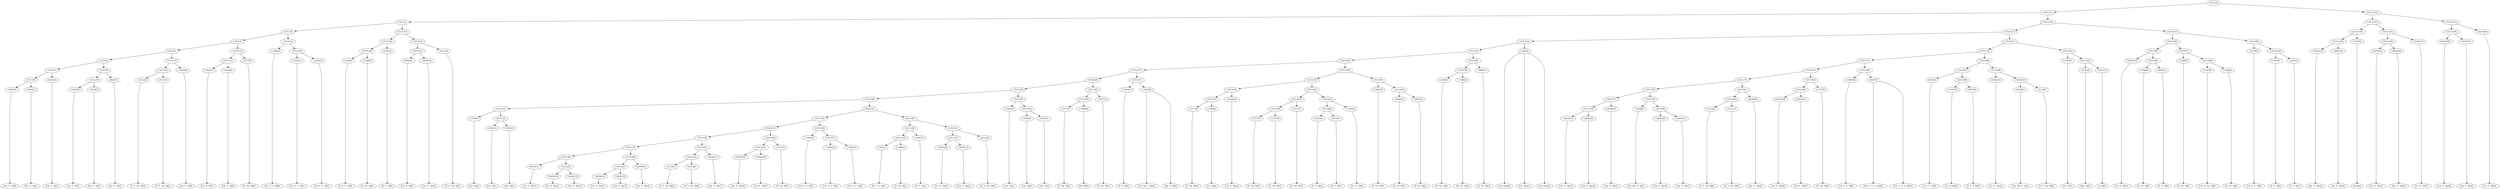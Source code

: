digraph sample{
"L4454(0)"->"[Cis  E  A](0)"
"L4454(1)"->"[Cis  E  A](1)"
"L5511(8)"->"L4454(0)"
"L5511(8)"->"L4454(1)"
"L4454(2)"->"[Cis  E  A](2)"
"L5511(7)"->"L5511(8)"
"L5511(7)"->"L4454(2)"
"L4454(3)"->"[Cis  E  A](3)"
"L4454(4)"->"[Cis  E  A](4)"
"L5511(10)"->"L4454(3)"
"L5511(10)"->"L4454(4)"
"L4454(5)"->"[Cis  E  A](5)"
"L5511(9)"->"L5511(10)"
"L5511(9)"->"L4454(5)"
"L5511(6)"->"L5511(7)"
"L5511(6)"->"L5511(9)"
"L4112(0)"->"[D  E  Gis  B](0)"
"L4112(1)"->"[D  E  Gis  B](1)"
"L5511(12)"->"L4112(0)"
"L5511(12)"->"L4112(1)"
"L4454(6)"->"[Cis  E  A](6)"
"L5511(11)"->"L5511(12)"
"L5511(11)"->"L4454(6)"
"L5511(5)"->"L5511(6)"
"L5511(5)"->"L5511(11)"
"L4454(7)"->"[Cis  E  A](7)"
"L4454(8)"->"[Cis  E  A](8)"
"L5511(14)"->"L4454(7)"
"L5511(14)"->"L4454(8)"
"L3377(0)"->"[E  Gis  B](0)"
"L5511(13)"->"L5511(14)"
"L5511(13)"->"L3377(0)"
"L5511(4)"->"L5511(5)"
"L5511(4)"->"L5511(13)"
"L-2492(0)"->"[Cis  E  G  A](0)"
"L-2492(1)"->"[Cis  E  G  A](1)"
"L-2492(2)"->"[Cis  E  G  A](2)"
"L5511(16)"->"L-2492(1)"
"L5511(16)"->"L-2492(2)"
"L5511(15)"->"L-2492(0)"
"L5511(15)"->"L5511(16)"
"L5511(3)"->"L5511(4)"
"L5511(3)"->"L5511(15)"
"L343(0)"->"[D  E  G  A](0)"
"L1588(0)"->"[D  Fis  A](0)"
"L5511(19)"->"L343(0)"
"L5511(19)"->"L1588(0)"
"L1467(0)"->"[D  F  A](0)"
"L5511(18)"->"L5511(19)"
"L5511(18)"->"L1467(0)"
"L4454(9)"->"[Cis  E  A](9)"
"L4454(10)"->"[Cis  E  A](10)"
"L5511(21)"->"L4454(9)"
"L5511(21)"->"L4454(10)"
"L4112(2)"->"[D  E  Gis  B](2)"
"L5511(20)"->"L5511(21)"
"L5511(20)"->"L4112(2)"
"L5511(17)"->"L5511(18)"
"L5511(17)"->"L5511(20)"
"L5511(2)"->"L5511(3)"
"L5511(2)"->"L5511(17)"
"L3593(0)"->"[Cis  A](0)"
"L3593(1)"->"[Cis  A](1)"
"L3593(2)"->"[Cis  A](2)"
"L5511(32)"->"L3593(1)"
"L5511(32)"->"L3593(2)"
"L5511(31)"->"L3593(0)"
"L5511(31)"->"L5511(32)"
"L4454(11)"->"[Cis  E  A](11)"
"L4454(12)"->"[Cis  E  A](12)"
"L4454(13)"->"[Cis  E  A](13)"
"L5511(39)"->"L4454(12)"
"L5511(39)"->"L4454(13)"
"L5511(38)"->"L4454(11)"
"L5511(38)"->"L5511(39)"
"L4454(14)"->"[Cis  E  A](14)"
"L4454(15)"->"[Cis  E  A](15)"
"L5511(41)"->"L4454(14)"
"L5511(41)"->"L4454(15)"
"L4454(16)"->"[Cis  E  A](16)"
"L5511(40)"->"L5511(41)"
"L5511(40)"->"L4454(16)"
"L5511(37)"->"L5511(38)"
"L5511(37)"->"L5511(40)"
"L4112(3)"->"[D  E  Gis  B](3)"
"L4112(4)"->"[D  E  Gis  B](4)"
"L5511(43)"->"L4112(3)"
"L5511(43)"->"L4112(4)"
"L4454(17)"->"[Cis  E  A](17)"
"L5511(42)"->"L5511(43)"
"L5511(42)"->"L4454(17)"
"L5511(36)"->"L5511(37)"
"L5511(36)"->"L5511(42)"
"L4454(18)"->"[Cis  E  A](18)"
"L4454(19)"->"[Cis  E  A](19)"
"L5511(45)"->"L4454(18)"
"L5511(45)"->"L4454(19)"
"L3377(1)"->"[E  Gis  B](1)"
"L5511(44)"->"L5511(45)"
"L5511(44)"->"L3377(1)"
"L5511(35)"->"L5511(36)"
"L5511(35)"->"L5511(44)"
"L-2492(3)"->"[Cis  E  G  A](3)"
"L-2492(4)"->"[Cis  E  G  A](4)"
"L-2492(5)"->"[Cis  E  G  A](5)"
"L5511(47)"->"L-2492(4)"
"L5511(47)"->"L-2492(5)"
"L5511(46)"->"L-2492(3)"
"L5511(46)"->"L5511(47)"
"L5511(34)"->"L5511(35)"
"L5511(34)"->"L5511(46)"
"L343(1)"->"[D  E  G  A](1)"
"L1588(1)"->"[D  Fis  A](1)"
"L5511(50)"->"L343(1)"
"L5511(50)"->"L1588(1)"
"L1467(1)"->"[D  F  A](1)"
"L5511(49)"->"L5511(50)"
"L5511(49)"->"L1467(1)"
"L4454(20)"->"[Cis  E  A](20)"
"L4454(21)"->"[Cis  E  A](21)"
"L5511(52)"->"L4454(20)"
"L5511(52)"->"L4454(21)"
"L4112(5)"->"[D  E  Gis  B](5)"
"L5511(51)"->"L5511(52)"
"L5511(51)"->"L4112(5)"
"L5511(48)"->"L5511(49)"
"L5511(48)"->"L5511(51)"
"L5511(33)"->"L5511(34)"
"L5511(33)"->"L5511(48)"
"L5511(30)"->"L5511(31)"
"L5511(30)"->"L5511(33)"
"L3593(3)"->"[Cis  A](3)"
"L3593(4)"->"[Cis  A](4)"
"L3593(5)"->"[Cis  A](5)"
"L5511(54)"->"L3593(4)"
"L5511(54)"->"L3593(5)"
"L5511(53)"->"L3593(3)"
"L5511(53)"->"L5511(54)"
"L5511(29)"->"L5511(30)"
"L5511(29)"->"L5511(53)"
"L3377(2)"->"[E  Gis  B](2)"
"L-2464(0)"->"[Gis  B](0)"
"L5511(56)"->"L3377(2)"
"L5511(56)"->"L-2464(0)"
"L3377(3)"->"[E  Gis  B](3)"
"L5511(55)"->"L5511(56)"
"L5511(55)"->"L3377(3)"
"L5511(28)"->"L5511(29)"
"L5511(28)"->"L5511(55)"
"L2483(0)"->"[E  A  B](0)"
"L-2532(0)"->"[Cis  Dis  A  B](0)"
"L-2532(0)"->"[Dis  A  B](0)"
"L5511(57)"->"L2483(0)"
"L5511(57)"->"L-2532(0)"
"L5511(27)"->"L5511(28)"
"L5511(27)"->"L5511(57)"
"L3377(4)"->"[E  Gis  B](4)"
"L3593(6)"->"[Cis  A](6)"
"L5511(61)"->"L3377(4)"
"L5511(61)"->"L3593(6)"
"L4454(22)"->"[Cis  E  A](22)"
"L5511(60)"->"L5511(61)"
"L5511(60)"->"L4454(22)"
"L3377(5)"->"[E  Gis  B](5)"
"L3377(6)"->"[E  Gis  B](6)"
"L5511(64)"->"L3377(5)"
"L5511(64)"->"L3377(6)"
"L3377(7)"->"[E  Gis  B](7)"
"L5511(63)"->"L5511(64)"
"L5511(63)"->"L3377(7)"
"L4133(0)"->"[E  G  B](0)"
"L4133(1)"->"[E  G  B](1)"
"L5511(66)"->"L4133(0)"
"L5511(66)"->"L4133(1)"
"L1451(0)"->"[Cis  E  G](0)"
"L5511(65)"->"L5511(66)"
"L5511(65)"->"L1451(0)"
"L5511(62)"->"L5511(63)"
"L5511(62)"->"L5511(65)"
"L5511(59)"->"L5511(60)"
"L5511(59)"->"L5511(62)"
"L4685(0)"->"[D  Fis  B](0)"
"L4685(1)"->"[D  Fis  B](1)"
"L4685(2)"->"[D  Fis  B](2)"
"L5511(68)"->"L4685(1)"
"L5511(68)"->"L4685(2)"
"L5511(67)"->"L4685(0)"
"L5511(67)"->"L5511(68)"
"L5511(58)"->"L5511(59)"
"L5511(58)"->"L5511(67)"
"L5511(26)"->"L5511(27)"
"L5511(26)"->"L5511(58)"
"L1588(2)"->"[D  Fis  A](2)"
"L1588(3)"->"[D  Fis  A](3)"
"L5511(70)"->"L1588(2)"
"L5511(70)"->"L1588(3)"
"L4685(3)"->"[D  Fis  B](3)"
"L5511(69)"->"L5511(70)"
"L5511(69)"->"L4685(3)"
"L5511(25)"->"L5511(26)"
"L5511(25)"->"L5511(69)"
"L-901(0)"->"[Cis  Dis](0)"
"L-901(0)"->"[Cis  Dis](1)"
"L-901(0)"->"[Cis  Dis](2)"
"L5511(24)"->"L5511(25)"
"L5511(24)"->"L-901(0)"
"L4454(23)"->"[Cis  E  A](23)"
"L4454(24)"->"[Cis  E  A](24)"
"L5511(78)"->"L4454(23)"
"L5511(78)"->"L4454(24)"
"L4454(25)"->"[Cis  E  A](25)"
"L5511(77)"->"L5511(78)"
"L5511(77)"->"L4454(25)"
"L3628(0)"->"[Cis  Dis  E  A](0)"
"L4454(26)"->"[Cis  E  A](26)"
"L4454(27)"->"[Cis  E  A](27)"
"L5511(80)"->"L4454(26)"
"L5511(80)"->"L4454(27)"
"L5511(79)"->"L3628(0)"
"L5511(79)"->"L5511(80)"
"L5511(76)"->"L5511(77)"
"L5511(76)"->"L5511(79)"
"L4112(6)"->"[D  E  Gis  B](6)"
"L4112(7)"->"[D  E  Gis  B](7)"
"L5511(82)"->"L4112(6)"
"L5511(82)"->"L4112(7)"
"L4454(28)"->"[Cis  E  A](28)"
"L5511(81)"->"L5511(82)"
"L5511(81)"->"L4454(28)"
"L5511(75)"->"L5511(76)"
"L5511(75)"->"L5511(81)"
"L4454(29)"->"[Cis  E  A](29)"
"L4454(30)"->"[Cis  E  A](30)"
"L5511(84)"->"L4454(29)"
"L5511(84)"->"L4454(30)"
"L3377(8)"->"[E  Gis  B](8)"
"L5511(83)"->"L5511(84)"
"L5511(83)"->"L3377(8)"
"L5511(74)"->"L5511(75)"
"L5511(74)"->"L5511(83)"
"L-2492(6)"->"[Cis  E  G  A](6)"
"L3857(0)"->"[Cis  E  G  A  Ais](0)"
"L3857(0)"->"[Cis  E  G  A  Ais](1)"
"L5511(85)"->"L-2492(6)"
"L5511(85)"->"L3857(0)"
"L5511(73)"->"L5511(74)"
"L5511(73)"->"L5511(85)"
"L343(2)"->"[D  E  G  A](2)"
"L-2447(0)"->"[D  E  Fis](0)"
"L4035(0)"->"[D  F  A  B](0)"
"L5511(88)"->"L-2447(0)"
"L5511(88)"->"L4035(0)"
"L5511(87)"->"L343(2)"
"L5511(87)"->"L5511(88)"
"L4454(31)"->"[Cis  E  A](31)"
"L3628(1)"->"[Cis  Dis  E  A](1)"
"L4112(8)"->"[D  E  Gis  B](8)"
"L5511(90)"->"L3628(1)"
"L5511(90)"->"L4112(8)"
"L5511(89)"->"L4454(31)"
"L5511(89)"->"L5511(90)"
"L5511(86)"->"L5511(87)"
"L5511(86)"->"L5511(89)"
"L5511(72)"->"L5511(73)"
"L5511(72)"->"L5511(86)"
"L3593(7)"->"[Cis  A](7)"
"L4710(0)"->"[Gis  A](0)"
"L5011(0)"->"[A  B](0)"
"L5511(92)"->"L4710(0)"
"L5511(92)"->"L5011(0)"
"L5511(91)"->"L3593(7)"
"L5511(91)"->"L5511(92)"
"L5511(71)"->"L5511(72)"
"L5511(71)"->"L5511(91)"
"L5511(23)"->"L5511(24)"
"L5511(23)"->"L5511(71)"
"L4454(32)"->"[Cis  E  A](32)"
"L1588(4)"->"[D  Fis  A](4)"
"L4007(0)"->"[E  G  A](0)"
"L5511(96)"->"L1588(4)"
"L5511(96)"->"L4007(0)"
"L5511(95)"->"L4454(32)"
"L5511(95)"->"L5511(96)"
"L1588(5)"->"[D  Fis  A](5)"
"L1167(0)"->"[Cis  D  Fis  A](0)"
"L1588(6)"->"[D  Fis  A](6)"
"L5511(98)"->"L1167(0)"
"L5511(98)"->"L1588(6)"
"L5511(97)"->"L1588(5)"
"L5511(97)"->"L5511(98)"
"L5511(94)"->"L5511(95)"
"L5511(94)"->"L5511(97)"
"L4176(0)"->"[Cis  D  F  A](0)"
"L1467(2)"->"[D  F  A](2)"
"L1467(3)"->"[D  F  A](3)"
"L5511(100)"->"L1467(2)"
"L5511(100)"->"L1467(3)"
"L5511(99)"->"L4176(0)"
"L5511(99)"->"L5511(100)"
"L5511(93)"->"L5511(94)"
"L5511(93)"->"L5511(99)"
"L5511(22)"->"L5511(23)"
"L5511(22)"->"L5511(93)"
"L5511(1)"->"L5511(2)"
"L5511(1)"->"L5511(22)"
"L4454(33)"->"[Cis  E  A](33)"
"L4454(34)"->"[Cis  E  A](34)"
"L5511(104)"->"L4454(33)"
"L5511(104)"->"L4454(34)"
"L3523(0)"->"[rest](0)"
"L5511(103)"->"L5511(104)"
"L5511(103)"->"L3523(0)"
"L4454(35)"->"[Cis  E  A](35)"
"L4454(36)"->"[Cis  E  A](36)"
"L5511(106)"->"L4454(35)"
"L5511(106)"->"L4454(36)"
"L4454(37)"->"[Cis  E  A](37)"
"L5511(105)"->"L5511(106)"
"L5511(105)"->"L4454(37)"
"L5511(102)"->"L5511(103)"
"L5511(102)"->"L5511(105)"
"L4454(38)"->"[Cis  E  A](38)"
"L4454(39)"->"[Cis  E  A](39)"
"L5511(108)"->"L4454(38)"
"L5511(108)"->"L4454(39)"
"L4454(40)"->"[Cis  E  A](40)"
"L5511(107)"->"L5511(108)"
"L5511(107)"->"L4454(40)"
"L5511(101)"->"L5511(102)"
"L5511(101)"->"L5511(107)"
"L5511(0)"->"L5511(1)"
"L5511(0)"->"L5511(101)"
{rank = min; "L5511(0)"}
{rank = same; "L5511(1)"; "L5511(101)";}
{rank = same; "L5511(2)"; "L5511(22)"; "L5511(102)"; "L5511(107)";}
{rank = same; "L5511(3)"; "L5511(17)"; "L5511(23)"; "L5511(93)"; "L5511(103)"; "L5511(105)"; "L5511(108)"; "L4454(40)";}
{rank = same; "L5511(4)"; "L5511(15)"; "L5511(18)"; "L5511(20)"; "L5511(24)"; "L5511(71)"; "L5511(94)"; "L5511(99)"; "L5511(104)"; "L3523(0)"; "L5511(106)"; "L4454(37)"; "L4454(38)"; "L4454(39)";}
{rank = same; "L5511(5)"; "L5511(13)"; "L-2492(0)"; "L5511(16)"; "L5511(19)"; "L1467(0)"; "L5511(21)"; "L4112(2)"; "L5511(25)"; "L-901(0)"; "L5511(72)"; "L5511(91)"; "L5511(95)"; "L5511(97)"; "L4176(0)"; "L5511(100)"; "L4454(33)"; "L4454(34)"; "L4454(35)"; "L4454(36)";}
{rank = same; "L5511(6)"; "L5511(11)"; "L5511(14)"; "L3377(0)"; "L-2492(1)"; "L-2492(2)"; "L343(0)"; "L1588(0)"; "L4454(9)"; "L4454(10)"; "L5511(26)"; "L5511(69)"; "L5511(73)"; "L5511(86)"; "L3593(7)"; "L5511(92)"; "L4454(32)"; "L5511(96)"; "L1588(5)"; "L5511(98)"; "L1467(2)"; "L1467(3)";}
{rank = same; "L5511(7)"; "L5511(9)"; "L5511(12)"; "L4454(6)"; "L4454(7)"; "L4454(8)"; "L5511(27)"; "L5511(58)"; "L5511(70)"; "L4685(3)"; "L5511(74)"; "L5511(85)"; "L5511(87)"; "L5511(89)"; "L4710(0)"; "L5011(0)"; "L1588(4)"; "L4007(0)"; "L1167(0)"; "L1588(6)";}
{rank = same; "L5511(8)"; "L4454(2)"; "L5511(10)"; "L4454(5)"; "L4112(0)"; "L4112(1)"; "L5511(28)"; "L5511(57)"; "L5511(59)"; "L5511(67)"; "L1588(2)"; "L1588(3)"; "L5511(75)"; "L5511(83)"; "L-2492(6)"; "L3857(0)"; "L343(2)"; "L5511(88)"; "L4454(31)"; "L5511(90)";}
{rank = same; "L4454(0)"; "L4454(1)"; "L4454(3)"; "L4454(4)"; "L5511(29)"; "L5511(55)"; "L2483(0)"; "L-2532(0)"; "L5511(60)"; "L5511(62)"; "L4685(0)"; "L5511(68)"; "L5511(76)"; "L5511(81)"; "L5511(84)"; "L3377(8)"; "L-2447(0)"; "L4035(0)"; "L3628(1)"; "L4112(8)";}
{rank = same; "L5511(30)"; "L5511(53)"; "L5511(56)"; "L3377(3)"; "L5511(61)"; "L4454(22)"; "L5511(63)"; "L5511(65)"; "L4685(1)"; "L4685(2)"; "L5511(77)"; "L5511(79)"; "L5511(82)"; "L4454(28)"; "L4454(29)"; "L4454(30)";}
{rank = same; "L5511(31)"; "L5511(33)"; "L3593(3)"; "L5511(54)"; "L3377(2)"; "L-2464(0)"; "L3377(4)"; "L3593(6)"; "L5511(64)"; "L3377(7)"; "L5511(66)"; "L1451(0)"; "L5511(78)"; "L4454(25)"; "L3628(0)"; "L5511(80)"; "L4112(6)"; "L4112(7)";}
{rank = same; "L3593(0)"; "L5511(32)"; "L5511(34)"; "L5511(48)"; "L3593(4)"; "L3593(5)"; "L3377(5)"; "L3377(6)"; "L4133(0)"; "L4133(1)"; "L4454(23)"; "L4454(24)"; "L4454(26)"; "L4454(27)";}
{rank = same; "L3593(1)"; "L3593(2)"; "L5511(35)"; "L5511(46)"; "L5511(49)"; "L5511(51)";}
{rank = same; "L5511(36)"; "L5511(44)"; "L-2492(3)"; "L5511(47)"; "L5511(50)"; "L1467(1)"; "L5511(52)"; "L4112(5)";}
{rank = same; "L5511(37)"; "L5511(42)"; "L5511(45)"; "L3377(1)"; "L-2492(4)"; "L-2492(5)"; "L343(1)"; "L1588(1)"; "L4454(20)"; "L4454(21)";}
{rank = same; "L5511(38)"; "L5511(40)"; "L5511(43)"; "L4454(17)"; "L4454(18)"; "L4454(19)";}
{rank = same; "L4454(11)"; "L5511(39)"; "L5511(41)"; "L4454(16)"; "L4112(3)"; "L4112(4)";}
{rank = same; "L4454(12)"; "L4454(13)"; "L4454(14)"; "L4454(15)";}
{rank = max; "[A  B](0)"; "[Cis  A](0)"; "[Cis  A](1)"; "[Cis  A](2)"; "[Cis  A](3)"; "[Cis  A](4)"; "[Cis  A](5)"; "[Cis  A](6)"; "[Cis  A](7)"; "[Cis  D  F  A](0)"; "[Cis  D  Fis  A](0)"; "[Cis  Dis  A  B](0)"; "[Cis  Dis  E  A](0)"; "[Cis  Dis  E  A](1)"; "[Cis  Dis](0)"; "[Cis  Dis](1)"; "[Cis  Dis](2)"; "[Cis  E  A](0)"; "[Cis  E  A](1)"; "[Cis  E  A](10)"; "[Cis  E  A](11)"; "[Cis  E  A](12)"; "[Cis  E  A](13)"; "[Cis  E  A](14)"; "[Cis  E  A](15)"; "[Cis  E  A](16)"; "[Cis  E  A](17)"; "[Cis  E  A](18)"; "[Cis  E  A](19)"; "[Cis  E  A](2)"; "[Cis  E  A](20)"; "[Cis  E  A](21)"; "[Cis  E  A](22)"; "[Cis  E  A](23)"; "[Cis  E  A](24)"; "[Cis  E  A](25)"; "[Cis  E  A](26)"; "[Cis  E  A](27)"; "[Cis  E  A](28)"; "[Cis  E  A](29)"; "[Cis  E  A](3)"; "[Cis  E  A](30)"; "[Cis  E  A](31)"; "[Cis  E  A](32)"; "[Cis  E  A](33)"; "[Cis  E  A](34)"; "[Cis  E  A](35)"; "[Cis  E  A](36)"; "[Cis  E  A](37)"; "[Cis  E  A](38)"; "[Cis  E  A](39)"; "[Cis  E  A](4)"; "[Cis  E  A](40)"; "[Cis  E  A](5)"; "[Cis  E  A](6)"; "[Cis  E  A](7)"; "[Cis  E  A](8)"; "[Cis  E  A](9)"; "[Cis  E  G  A  Ais](0)"; "[Cis  E  G  A  Ais](1)"; "[Cis  E  G  A](0)"; "[Cis  E  G  A](1)"; "[Cis  E  G  A](2)"; "[Cis  E  G  A](3)"; "[Cis  E  G  A](4)"; "[Cis  E  G  A](5)"; "[Cis  E  G  A](6)"; "[Cis  E  G](0)"; "[D  E  Fis](0)"; "[D  E  G  A](0)"; "[D  E  G  A](1)"; "[D  E  G  A](2)"; "[D  E  Gis  B](0)"; "[D  E  Gis  B](1)"; "[D  E  Gis  B](2)"; "[D  E  Gis  B](3)"; "[D  E  Gis  B](4)"; "[D  E  Gis  B](5)"; "[D  E  Gis  B](6)"; "[D  E  Gis  B](7)"; "[D  E  Gis  B](8)"; "[D  F  A  B](0)"; "[D  F  A](0)"; "[D  F  A](1)"; "[D  F  A](2)"; "[D  F  A](3)"; "[D  Fis  A](0)"; "[D  Fis  A](1)"; "[D  Fis  A](2)"; "[D  Fis  A](3)"; "[D  Fis  A](4)"; "[D  Fis  A](5)"; "[D  Fis  A](6)"; "[D  Fis  B](0)"; "[D  Fis  B](1)"; "[D  Fis  B](2)"; "[D  Fis  B](3)"; "[Dis  A  B](0)"; "[E  A  B](0)"; "[E  G  A](0)"; "[E  G  B](0)"; "[E  G  B](1)"; "[E  Gis  B](0)"; "[E  Gis  B](1)"; "[E  Gis  B](2)"; "[E  Gis  B](3)"; "[E  Gis  B](4)"; "[E  Gis  B](5)"; "[E  Gis  B](6)"; "[E  Gis  B](7)"; "[E  Gis  B](8)"; "[Gis  A](0)"; "[Gis  B](0)"; "[rest](0)";}
}